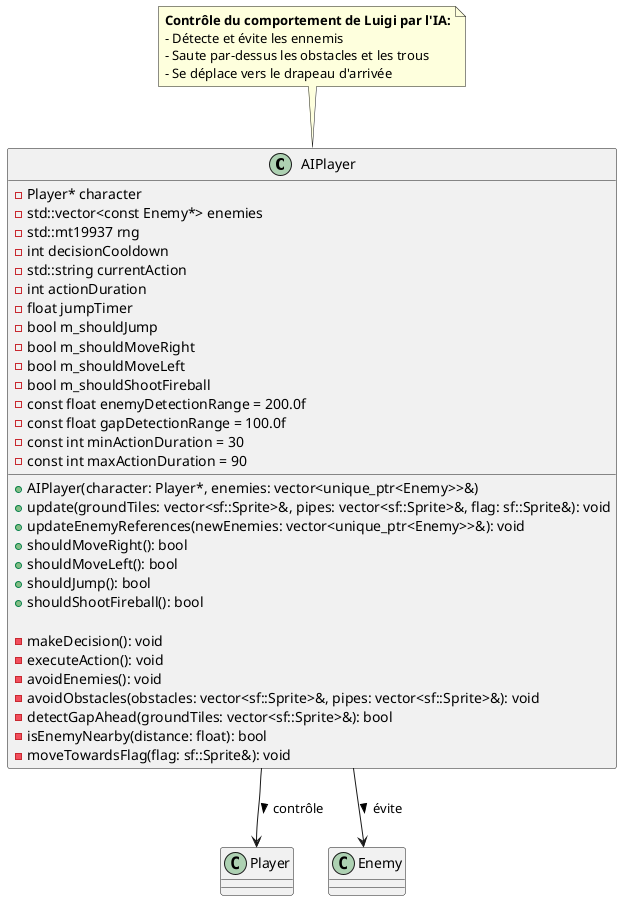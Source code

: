 @startuml AIPlayer

class AIPlayer {
  - Player* character
  - std::vector<const Enemy*> enemies
  - std::mt19937 rng
  - int decisionCooldown
  - std::string currentAction
  - int actionDuration
  - float jumpTimer
  - bool m_shouldJump
  - bool m_shouldMoveRight
  - bool m_shouldMoveLeft
  - bool m_shouldShootFireball
  - const float enemyDetectionRange = 200.0f
  - const float gapDetectionRange = 100.0f
  - const int minActionDuration = 30
  - const int maxActionDuration = 90
  
  + AIPlayer(character: Player*, enemies: vector<unique_ptr<Enemy>>&)
  + update(groundTiles: vector<sf::Sprite>&, pipes: vector<sf::Sprite>&, flag: sf::Sprite&): void
  + updateEnemyReferences(newEnemies: vector<unique_ptr<Enemy>>&): void
  + shouldMoveRight(): bool
  + shouldMoveLeft(): bool
  + shouldJump(): bool
  + shouldShootFireball(): bool
  
  - makeDecision(): void
  - executeAction(): void
  - avoidEnemies(): void
  - avoidObstacles(obstacles: vector<sf::Sprite>&, pipes: vector<sf::Sprite>&): void
  - detectGapAhead(groundTiles: vector<sf::Sprite>&): bool
  - isEnemyNearby(distance: float): bool
  - moveTowardsFlag(flag: sf::Sprite&): void
}

class Player {
}

class Enemy {
}

AIPlayer --> Player : contrôle >
AIPlayer --> Enemy : évite >

note top of AIPlayer
  <b>Contrôle du comportement de Luigi par l'IA:</b>
  - Détecte et évite les ennemis
  - Saute par-dessus les obstacles et les trous
  - Se déplace vers le drapeau d'arrivée
end note

@enduml
